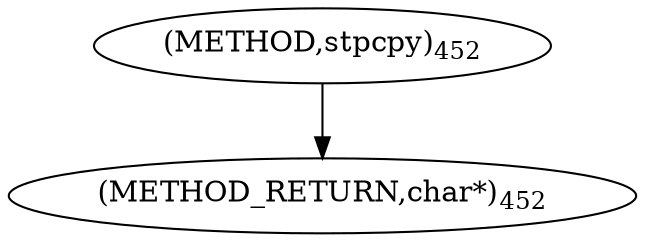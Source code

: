 digraph "stpcpy" {  
"99007" [label = <(METHOD,stpcpy)<SUB>452</SUB>> ]
"99010" [label = <(METHOD_RETURN,char*)<SUB>452</SUB>> ]
  "99007" -> "99010" 
}
